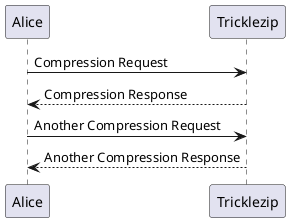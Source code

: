 @startuml
Alice -> Tricklezip: Compression Request
Tricklezip --> Alice: Compression Response

Alice -> Tricklezip: Another Compression Request
Alice <-- Tricklezip: Another Compression Response
@enduml
